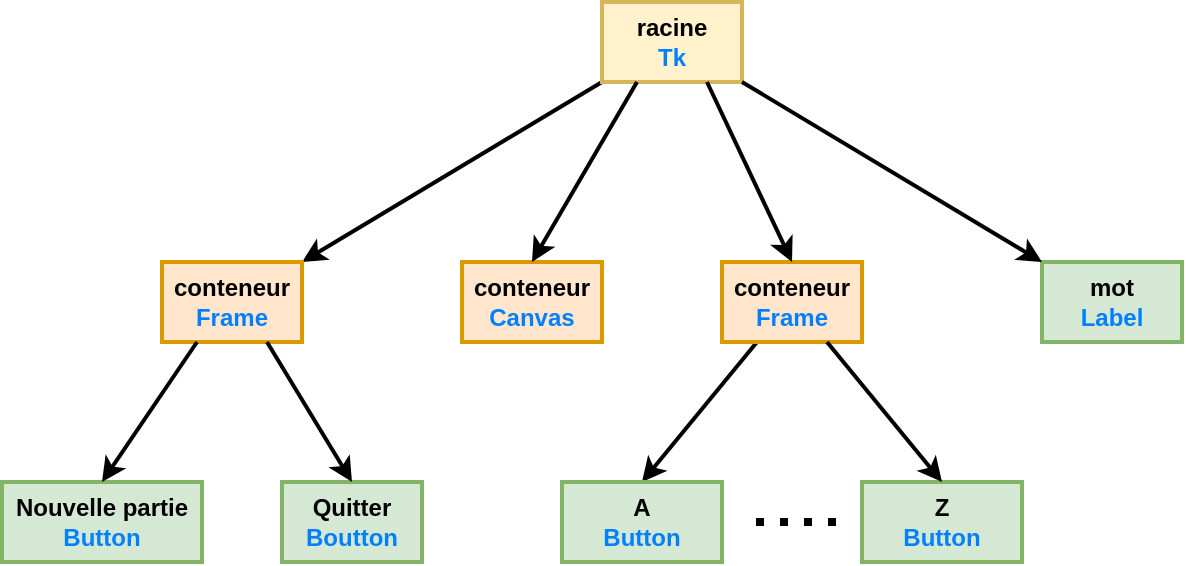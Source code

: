 <mxfile version="13.7.3" type="device"><diagram id="uKeeR9P6dBSU_i-VrJ_J" name="Page-1"><mxGraphModel dx="1106" dy="881" grid="1" gridSize="10" guides="1" tooltips="1" connect="1" arrows="1" fold="1" page="1" pageScale="1" pageWidth="827" pageHeight="1169" math="0" shadow="0"><root><mxCell id="0"/><mxCell id="1" parent="0"/><mxCell id="IKJuv4IvdRg8PLcSwygg-1" style="rounded=0;orthogonalLoop=1;jettySize=auto;html=1;exitX=0;exitY=1;exitDx=0;exitDy=0;entryX=1;entryY=0;entryDx=0;entryDy=0;strokeWidth=2;" parent="1" source="IKJuv4IvdRg8PLcSwygg-2" target="IKJuv4IvdRg8PLcSwygg-3" edge="1"><mxGeometry relative="1" as="geometry"/></mxCell><mxCell id="IKJuv4IvdRg8PLcSwygg-2" value="&lt;b&gt;racine&lt;br&gt;&lt;font color=&quot;#007fff&quot;&gt;Tk&lt;/font&gt;&lt;br&gt;&lt;/b&gt;" style="rounded=0;whiteSpace=wrap;html=1;align=center;strokeWidth=2;fillColor=#fff2cc;strokeColor=#d6b656;" parent="1" vertex="1"><mxGeometry x="330" y="80" width="70" height="40" as="geometry"/></mxCell><mxCell id="IKJuv4IvdRg8PLcSwygg-3" value="&lt;b&gt;conteneur&lt;br&gt;&lt;font color=&quot;#007fff&quot;&gt;Frame&lt;/font&gt;&lt;br&gt;&lt;/b&gt;" style="rounded=0;whiteSpace=wrap;html=1;align=center;strokeWidth=2;fillColor=#ffe6cc;strokeColor=#d79b00;" parent="1" vertex="1"><mxGeometry x="110" y="210" width="70" height="40" as="geometry"/></mxCell><mxCell id="IKJuv4IvdRg8PLcSwygg-4" value="&lt;b&gt;Nouvelle partie&lt;br&gt;&lt;font color=&quot;#007fff&quot;&gt;Button&lt;/font&gt;&lt;br&gt;&lt;/b&gt;" style="rounded=0;whiteSpace=wrap;html=1;align=center;strokeWidth=2;fillColor=#d5e8d4;strokeColor=#82b366;" parent="1" vertex="1"><mxGeometry x="30" y="320" width="100" height="40" as="geometry"/></mxCell><mxCell id="IKJuv4IvdRg8PLcSwygg-5" value="&lt;b&gt;Quitter&lt;br&gt;&lt;font color=&quot;#007fff&quot;&gt;Boutton&lt;/font&gt;&lt;br&gt;&lt;/b&gt;" style="rounded=0;whiteSpace=wrap;html=1;align=center;strokeWidth=2;fillColor=#d5e8d4;strokeColor=#82b366;" parent="1" vertex="1"><mxGeometry x="170" y="320" width="70" height="40" as="geometry"/></mxCell><mxCell id="IKJuv4IvdRg8PLcSwygg-6" style="edgeStyle=none;rounded=0;orthogonalLoop=1;jettySize=auto;html=1;strokeWidth=2;exitX=0.25;exitY=1;exitDx=0;exitDy=0;entryX=0.5;entryY=0;entryDx=0;entryDy=0;" parent="1" source="IKJuv4IvdRg8PLcSwygg-9" target="IKJuv4IvdRg8PLcSwygg-10" edge="1"><mxGeometry relative="1" as="geometry"><mxPoint x="420" y="300" as="targetPoint"/></mxGeometry></mxCell><mxCell id="IKJuv4IvdRg8PLcSwygg-7" value="&lt;b&gt;conteneur&lt;br&gt;&lt;font color=&quot;#007fff&quot;&gt;Canvas&lt;/font&gt;&lt;br&gt;&lt;/b&gt;" style="rounded=0;whiteSpace=wrap;html=1;align=center;strokeWidth=2;fillColor=#ffe6cc;strokeColor=#d79b00;" parent="1" vertex="1"><mxGeometry x="260" y="210" width="70" height="40" as="geometry"/></mxCell><mxCell id="IKJuv4IvdRg8PLcSwygg-8" value="&lt;b&gt;mot&lt;br&gt;&lt;font color=&quot;#007fff&quot;&gt;Label&lt;/font&gt;&lt;br&gt;&lt;/b&gt;" style="rounded=0;whiteSpace=wrap;html=1;align=center;strokeWidth=2;fillColor=#d5e8d4;strokeColor=#82b366;" parent="1" vertex="1"><mxGeometry x="550" y="210" width="70" height="40" as="geometry"/></mxCell><mxCell id="IKJuv4IvdRg8PLcSwygg-9" value="&lt;b&gt;conteneur&lt;br&gt;&lt;font color=&quot;#007fff&quot;&gt;Frame&lt;/font&gt;&lt;br&gt;&lt;/b&gt;" style="rounded=0;whiteSpace=wrap;html=1;align=center;strokeWidth=2;fillColor=#ffe6cc;strokeColor=#d79b00;" parent="1" vertex="1"><mxGeometry x="390" y="210" width="70" height="40" as="geometry"/></mxCell><mxCell id="IKJuv4IvdRg8PLcSwygg-10" value="&lt;b&gt;A&lt;br&gt;&lt;font color=&quot;#007fff&quot;&gt;Button&lt;/font&gt;&lt;br&gt;&lt;/b&gt;" style="rounded=0;whiteSpace=wrap;html=1;align=center;strokeWidth=2;fillColor=#d5e8d4;strokeColor=#82b366;" parent="1" vertex="1"><mxGeometry x="310" y="320" width="80" height="40" as="geometry"/></mxCell><mxCell id="IKJuv4IvdRg8PLcSwygg-11" value="&lt;b&gt;Z&lt;br&gt;&lt;font color=&quot;#007fff&quot;&gt;Button&lt;/font&gt;&lt;br&gt;&lt;/b&gt;" style="rounded=0;whiteSpace=wrap;html=1;align=center;strokeWidth=2;fillColor=#d5e8d4;strokeColor=#82b366;" parent="1" vertex="1"><mxGeometry x="460" y="320" width="80" height="40" as="geometry"/></mxCell><mxCell id="IKJuv4IvdRg8PLcSwygg-12" value="" style="endArrow=none;dashed=1;html=1;strokeWidth=4;dashPattern=1 2;" parent="1" edge="1"><mxGeometry width="50" height="50" relative="1" as="geometry"><mxPoint x="407" y="340" as="sourcePoint"/><mxPoint x="447" y="340" as="targetPoint"/></mxGeometry></mxCell><mxCell id="IKJuv4IvdRg8PLcSwygg-13" style="rounded=0;orthogonalLoop=1;jettySize=auto;html=1;exitX=0.25;exitY=1;exitDx=0;exitDy=0;entryX=0.5;entryY=0;entryDx=0;entryDy=0;strokeWidth=2;" parent="1" source="IKJuv4IvdRg8PLcSwygg-2" target="IKJuv4IvdRg8PLcSwygg-7" edge="1"><mxGeometry relative="1" as="geometry"><mxPoint x="290" y="150" as="sourcePoint"/><mxPoint x="172.5" y="220" as="targetPoint"/></mxGeometry></mxCell><mxCell id="IKJuv4IvdRg8PLcSwygg-14" style="rounded=0;orthogonalLoop=1;jettySize=auto;html=1;exitX=0.75;exitY=1;exitDx=0;exitDy=0;entryX=0.5;entryY=0;entryDx=0;entryDy=0;strokeWidth=2;" parent="1" source="IKJuv4IvdRg8PLcSwygg-2" target="IKJuv4IvdRg8PLcSwygg-9" edge="1"><mxGeometry relative="1" as="geometry"><mxPoint x="300" y="160" as="sourcePoint"/><mxPoint x="182.5" y="230" as="targetPoint"/></mxGeometry></mxCell><mxCell id="IKJuv4IvdRg8PLcSwygg-15" style="rounded=0;orthogonalLoop=1;jettySize=auto;html=1;exitX=1;exitY=1;exitDx=0;exitDy=0;entryX=0;entryY=0;entryDx=0;entryDy=0;strokeWidth=2;" parent="1" source="IKJuv4IvdRg8PLcSwygg-2" target="IKJuv4IvdRg8PLcSwygg-8" edge="1"><mxGeometry relative="1" as="geometry"><mxPoint x="310" y="170" as="sourcePoint"/><mxPoint x="192.5" y="240" as="targetPoint"/></mxGeometry></mxCell><mxCell id="IKJuv4IvdRg8PLcSwygg-16" style="rounded=0;orthogonalLoop=1;jettySize=auto;html=1;exitX=0.25;exitY=1;exitDx=0;exitDy=0;entryX=0.5;entryY=0;entryDx=0;entryDy=0;strokeWidth=2;" parent="1" source="IKJuv4IvdRg8PLcSwygg-3" target="IKJuv4IvdRg8PLcSwygg-4" edge="1"><mxGeometry relative="1" as="geometry"><mxPoint x="320" y="180" as="sourcePoint"/><mxPoint x="202.5" y="250" as="targetPoint"/></mxGeometry></mxCell><mxCell id="IKJuv4IvdRg8PLcSwygg-17" style="rounded=0;orthogonalLoop=1;jettySize=auto;html=1;exitX=0.75;exitY=1;exitDx=0;exitDy=0;entryX=0.5;entryY=0;entryDx=0;entryDy=0;strokeWidth=2;" parent="1" source="IKJuv4IvdRg8PLcSwygg-3" target="IKJuv4IvdRg8PLcSwygg-5" edge="1"><mxGeometry relative="1" as="geometry"><mxPoint x="330" y="190" as="sourcePoint"/><mxPoint x="212.5" y="260" as="targetPoint"/></mxGeometry></mxCell><mxCell id="IKJuv4IvdRg8PLcSwygg-18" style="rounded=0;orthogonalLoop=1;jettySize=auto;html=1;exitX=0.75;exitY=1;exitDx=0;exitDy=0;entryX=0.5;entryY=0;entryDx=0;entryDy=0;strokeWidth=2;" parent="1" source="IKJuv4IvdRg8PLcSwygg-9" target="IKJuv4IvdRg8PLcSwygg-11" edge="1"><mxGeometry relative="1" as="geometry"><mxPoint x="290" y="200" as="sourcePoint"/><mxPoint x="172.5" y="270" as="targetPoint"/></mxGeometry></mxCell></root></mxGraphModel></diagram></mxfile>